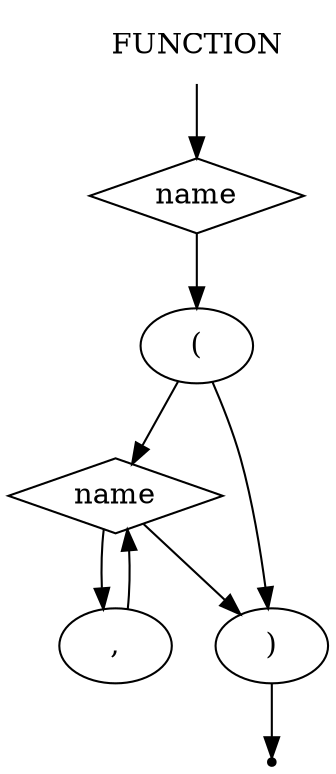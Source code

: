 digraph FUNCTION {
    start [label=FUNCTION shape=plaintext]
    A [label=name shape=diamond]
    B [label="(" shape=oval]
    C [label=name shape=diamond]
    D [label="," shape=oval]
    E [label=")" shape=oval]
    end [label="" shape=point]
    start -> A
    A -> B
    B -> C
    B -> E
    C -> D
    C -> E
    D -> C
    E -> end
}
